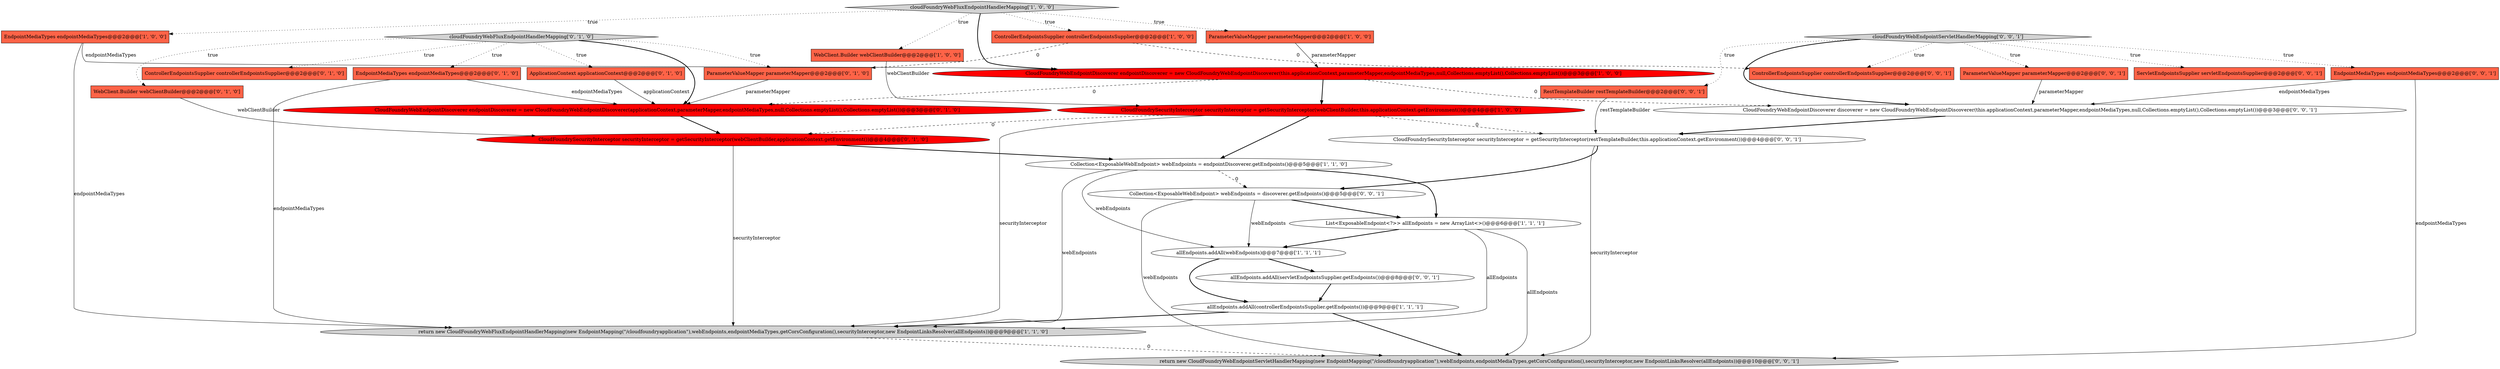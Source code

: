 digraph {
8 [style = filled, label = "Collection<ExposableWebEndpoint> webEndpoints = endpointDiscoverer.getEndpoints()@@@5@@@['1', '1', '0']", fillcolor = white, shape = ellipse image = "AAA0AAABBB1BBB"];
9 [style = filled, label = "allEndpoints.addAll(controllerEndpointsSupplier.getEndpoints())@@@9@@@['1', '1', '1']", fillcolor = white, shape = ellipse image = "AAA0AAABBB1BBB"];
26 [style = filled, label = "EndpointMediaTypes endpointMediaTypes@@@2@@@['0', '0', '1']", fillcolor = tomato, shape = box image = "AAA0AAABBB3BBB"];
21 [style = filled, label = "allEndpoints.addAll(servletEndpointsSupplier.getEndpoints())@@@8@@@['0', '0', '1']", fillcolor = white, shape = ellipse image = "AAA0AAABBB3BBB"];
29 [style = filled, label = "ControllerEndpointsSupplier controllerEndpointsSupplier@@@2@@@['0', '0', '1']", fillcolor = tomato, shape = box image = "AAA0AAABBB3BBB"];
7 [style = filled, label = "ParameterValueMapper parameterMapper@@@2@@@['1', '0', '0']", fillcolor = tomato, shape = box image = "AAA0AAABBB1BBB"];
14 [style = filled, label = "EndpointMediaTypes endpointMediaTypes@@@2@@@['0', '1', '0']", fillcolor = tomato, shape = box image = "AAA0AAABBB2BBB"];
15 [style = filled, label = "ApplicationContext applicationContext@@@2@@@['0', '1', '0']", fillcolor = tomato, shape = box image = "AAA0AAABBB2BBB"];
23 [style = filled, label = "ParameterValueMapper parameterMapper@@@2@@@['0', '0', '1']", fillcolor = tomato, shape = box image = "AAA0AAABBB3BBB"];
0 [style = filled, label = "List<ExposableEndpoint<?>> allEndpoints = new ArrayList<>()@@@6@@@['1', '1', '1']", fillcolor = white, shape = ellipse image = "AAA0AAABBB1BBB"];
6 [style = filled, label = "return new CloudFoundryWebFluxEndpointHandlerMapping(new EndpointMapping(\"/cloudfoundryapplication\"),webEndpoints,endpointMediaTypes,getCorsConfiguration(),securityInterceptor,new EndpointLinksResolver(allEndpoints))@@@9@@@['1', '1', '0']", fillcolor = lightgray, shape = ellipse image = "AAA0AAABBB1BBB"];
5 [style = filled, label = "CloudFoundrySecurityInterceptor securityInterceptor = getSecurityInterceptor(webClientBuilder,this.applicationContext.getEnvironment())@@@4@@@['1', '0', '0']", fillcolor = red, shape = ellipse image = "AAA1AAABBB1BBB"];
10 [style = filled, label = "WebClient.Builder webClientBuilder@@@2@@@['1', '0', '0']", fillcolor = tomato, shape = box image = "AAA0AAABBB1BBB"];
20 [style = filled, label = "Collection<ExposableWebEndpoint> webEndpoints = discoverer.getEndpoints()@@@5@@@['0', '0', '1']", fillcolor = white, shape = ellipse image = "AAA0AAABBB3BBB"];
28 [style = filled, label = "RestTemplateBuilder restTemplateBuilder@@@2@@@['0', '0', '1']", fillcolor = tomato, shape = box image = "AAA0AAABBB3BBB"];
3 [style = filled, label = "EndpointMediaTypes endpointMediaTypes@@@2@@@['1', '0', '0']", fillcolor = tomato, shape = box image = "AAA0AAABBB1BBB"];
13 [style = filled, label = "CloudFoundrySecurityInterceptor securityInterceptor = getSecurityInterceptor(webClientBuilder,applicationContext.getEnvironment())@@@4@@@['0', '1', '0']", fillcolor = red, shape = ellipse image = "AAA1AAABBB2BBB"];
25 [style = filled, label = "cloudFoundryWebEndpointServletHandlerMapping['0', '0', '1']", fillcolor = lightgray, shape = diamond image = "AAA0AAABBB3BBB"];
11 [style = filled, label = "ControllerEndpointsSupplier controllerEndpointsSupplier@@@2@@@['1', '0', '0']", fillcolor = tomato, shape = box image = "AAA1AAABBB1BBB"];
30 [style = filled, label = "return new CloudFoundryWebEndpointServletHandlerMapping(new EndpointMapping(\"/cloudfoundryapplication\"),webEndpoints,endpointMediaTypes,getCorsConfiguration(),securityInterceptor,new EndpointLinksResolver(allEndpoints))@@@10@@@['0', '0', '1']", fillcolor = lightgray, shape = ellipse image = "AAA0AAABBB3BBB"];
16 [style = filled, label = "WebClient.Builder webClientBuilder@@@2@@@['0', '1', '0']", fillcolor = tomato, shape = box image = "AAA0AAABBB2BBB"];
17 [style = filled, label = "CloudFoundryWebEndpointDiscoverer endpointDiscoverer = new CloudFoundryWebEndpointDiscoverer(applicationContext,parameterMapper,endpointMediaTypes,null,Collections.emptyList(),Collections.emptyList())@@@3@@@['0', '1', '0']", fillcolor = red, shape = ellipse image = "AAA1AAABBB2BBB"];
22 [style = filled, label = "CloudFoundrySecurityInterceptor securityInterceptor = getSecurityInterceptor(restTemplateBuilder,this.applicationContext.getEnvironment())@@@4@@@['0', '0', '1']", fillcolor = white, shape = ellipse image = "AAA0AAABBB3BBB"];
1 [style = filled, label = "allEndpoints.addAll(webEndpoints)@@@7@@@['1', '1', '1']", fillcolor = white, shape = ellipse image = "AAA0AAABBB1BBB"];
2 [style = filled, label = "cloudFoundryWebFluxEndpointHandlerMapping['1', '0', '0']", fillcolor = lightgray, shape = diamond image = "AAA0AAABBB1BBB"];
12 [style = filled, label = "ControllerEndpointsSupplier controllerEndpointsSupplier@@@2@@@['0', '1', '0']", fillcolor = tomato, shape = box image = "AAA0AAABBB2BBB"];
19 [style = filled, label = "ParameterValueMapper parameterMapper@@@2@@@['0', '1', '0']", fillcolor = tomato, shape = box image = "AAA1AAABBB2BBB"];
4 [style = filled, label = "CloudFoundryWebEndpointDiscoverer endpointDiscoverer = new CloudFoundryWebEndpointDiscoverer(this.applicationContext,parameterMapper,endpointMediaTypes,null,Collections.emptyList(),Collections.emptyList())@@@3@@@['1', '0', '0']", fillcolor = red, shape = ellipse image = "AAA1AAABBB1BBB"];
18 [style = filled, label = "cloudFoundryWebFluxEndpointHandlerMapping['0', '1', '0']", fillcolor = lightgray, shape = diamond image = "AAA0AAABBB2BBB"];
24 [style = filled, label = "CloudFoundryWebEndpointDiscoverer discoverer = new CloudFoundryWebEndpointDiscoverer(this.applicationContext,parameterMapper,endpointMediaTypes,null,Collections.emptyList(),Collections.emptyList())@@@3@@@['0', '0', '1']", fillcolor = white, shape = ellipse image = "AAA0AAABBB3BBB"];
27 [style = filled, label = "ServletEndpointsSupplier servletEndpointsSupplier@@@2@@@['0', '0', '1']", fillcolor = tomato, shape = box image = "AAA0AAABBB3BBB"];
2->3 [style = dotted, label="true"];
5->13 [style = dashed, label="0"];
16->13 [style = solid, label="webClientBuilder"];
5->8 [style = bold, label=""];
26->30 [style = solid, label="endpointMediaTypes"];
7->4 [style = solid, label="parameterMapper"];
4->17 [style = dashed, label="0"];
18->16 [style = dotted, label="true"];
20->30 [style = solid, label="webEndpoints"];
10->5 [style = solid, label="webClientBuilder"];
20->0 [style = bold, label=""];
8->20 [style = dashed, label="0"];
18->19 [style = dotted, label="true"];
18->15 [style = dotted, label="true"];
19->17 [style = solid, label="parameterMapper"];
18->17 [style = bold, label=""];
11->29 [style = dashed, label="0"];
8->6 [style = solid, label="webEndpoints"];
0->6 [style = solid, label="allEndpoints"];
9->30 [style = bold, label=""];
25->28 [style = dotted, label="true"];
26->24 [style = solid, label="endpointMediaTypes"];
25->29 [style = dotted, label="true"];
3->4 [style = solid, label="endpointMediaTypes"];
24->22 [style = bold, label=""];
15->17 [style = solid, label="applicationContext"];
2->4 [style = bold, label=""];
18->14 [style = dotted, label="true"];
1->9 [style = bold, label=""];
9->6 [style = bold, label=""];
2->11 [style = dotted, label="true"];
8->0 [style = bold, label=""];
22->30 [style = solid, label="securityInterceptor"];
25->24 [style = bold, label=""];
5->6 [style = solid, label="securityInterceptor"];
20->1 [style = solid, label="webEndpoints"];
13->6 [style = solid, label="securityInterceptor"];
21->9 [style = bold, label=""];
14->17 [style = solid, label="endpointMediaTypes"];
14->6 [style = solid, label="endpointMediaTypes"];
0->30 [style = solid, label="allEndpoints"];
18->12 [style = dotted, label="true"];
22->20 [style = bold, label=""];
11->19 [style = dashed, label="0"];
1->21 [style = bold, label=""];
8->1 [style = solid, label="webEndpoints"];
0->1 [style = bold, label=""];
2->7 [style = dotted, label="true"];
23->24 [style = solid, label="parameterMapper"];
28->22 [style = solid, label="restTemplateBuilder"];
3->6 [style = solid, label="endpointMediaTypes"];
6->30 [style = dashed, label="0"];
17->13 [style = bold, label=""];
25->23 [style = dotted, label="true"];
4->24 [style = dashed, label="0"];
13->8 [style = bold, label=""];
25->27 [style = dotted, label="true"];
4->5 [style = bold, label=""];
25->26 [style = dotted, label="true"];
2->10 [style = dotted, label="true"];
5->22 [style = dashed, label="0"];
}
